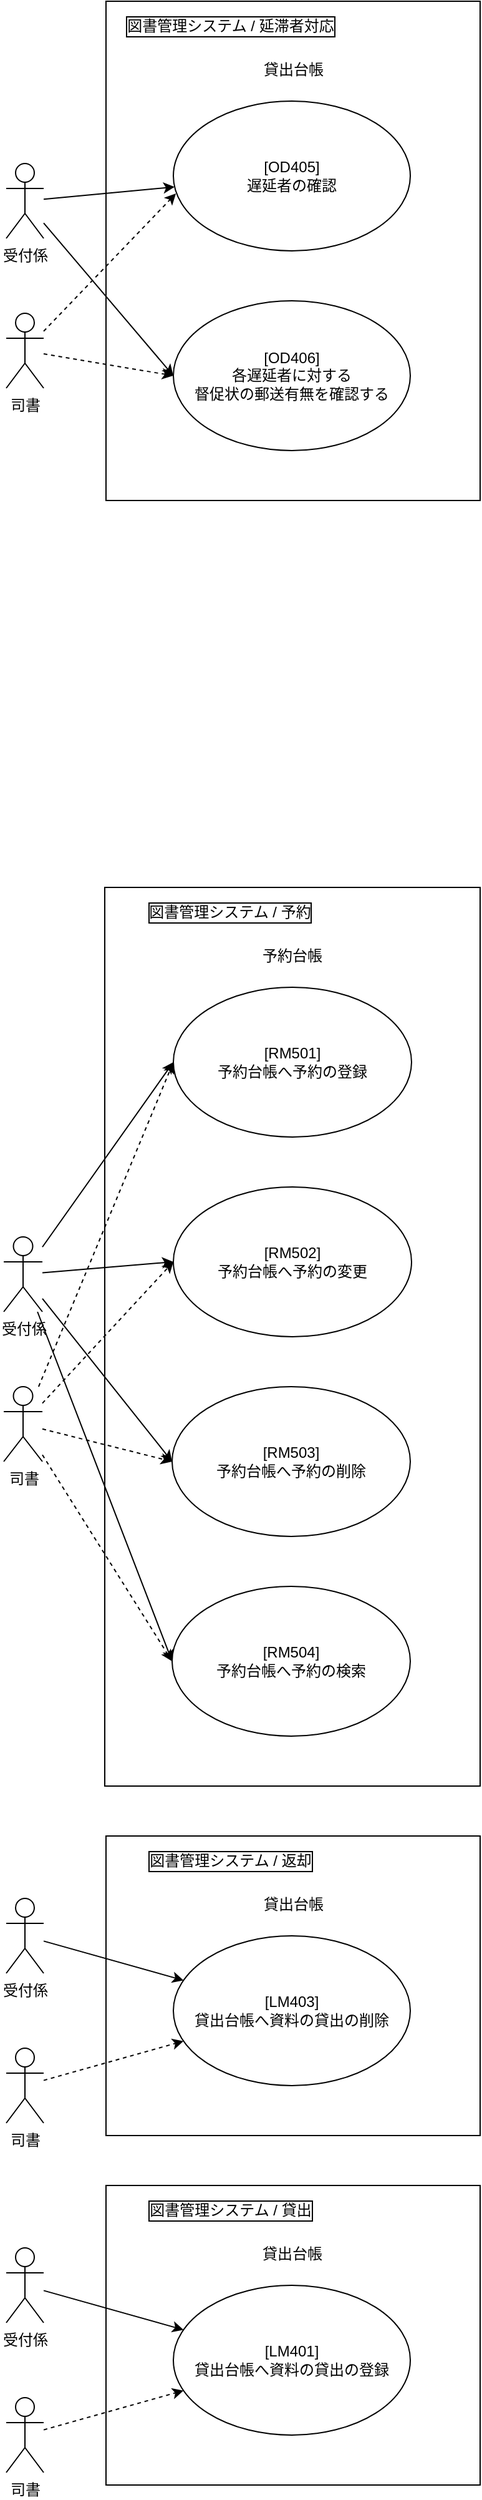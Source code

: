 <mxfile version="18.0.6" type="device"><diagram id="ZVQ6NfszrfMOxfFEIooL" name="ページ1"><mxGraphModel dx="1102" dy="865" grid="1" gridSize="10" guides="1" tooltips="1" connect="1" arrows="1" fold="1" page="1" pageScale="1" pageWidth="827" pageHeight="1169" math="0" shadow="0"><root><mxCell id="0"/><mxCell id="1" parent="0"/><mxCell id="-8oBQo9S-jJex8Zp89_5-1" value="" style="rounded=0;whiteSpace=wrap;html=1;fillColor=none;labelPosition=center;verticalLabelPosition=top;align=center;verticalAlign=bottom;" parent="1" vertex="1"><mxGeometry x="121" y="40" width="300" height="400" as="geometry"/></mxCell><mxCell id="-8oBQo9S-jJex8Zp89_5-7" style="rounded=0;orthogonalLoop=1;jettySize=auto;html=1;" parent="1" source="-8oBQo9S-jJex8Zp89_5-2" target="-8oBQo9S-jJex8Zp89_5-6" edge="1"><mxGeometry relative="1" as="geometry"/></mxCell><mxCell id="_aHPowjcD0r36W-fhfhe-2" style="rounded=0;orthogonalLoop=1;jettySize=auto;html=1;entryX=0;entryY=0.5;entryDx=0;entryDy=0;" parent="1" source="-8oBQo9S-jJex8Zp89_5-2" target="_aHPowjcD0r36W-fhfhe-1" edge="1"><mxGeometry relative="1" as="geometry"/></mxCell><mxCell id="-8oBQo9S-jJex8Zp89_5-2" value="受付係" style="shape=umlActor;verticalLabelPosition=bottom;verticalAlign=top;html=1;outlineConnect=0;fillColor=none;" parent="1" vertex="1"><mxGeometry x="41" y="170" width="30" height="60" as="geometry"/></mxCell><mxCell id="-8oBQo9S-jJex8Zp89_5-8" style="edgeStyle=none;rounded=0;orthogonalLoop=1;jettySize=auto;html=1;dashed=1;entryX=0.011;entryY=0.617;entryDx=0;entryDy=0;entryPerimeter=0;" parent="1" source="-8oBQo9S-jJex8Zp89_5-3" target="-8oBQo9S-jJex8Zp89_5-6" edge="1"><mxGeometry relative="1" as="geometry"/></mxCell><mxCell id="_aHPowjcD0r36W-fhfhe-3" style="edgeStyle=none;rounded=0;orthogonalLoop=1;jettySize=auto;html=1;dashed=1;entryX=0;entryY=0.5;entryDx=0;entryDy=0;" parent="1" source="-8oBQo9S-jJex8Zp89_5-3" target="_aHPowjcD0r36W-fhfhe-1" edge="1"><mxGeometry relative="1" as="geometry"/></mxCell><mxCell id="-8oBQo9S-jJex8Zp89_5-3" value="司書" style="shape=umlActor;verticalLabelPosition=bottom;verticalAlign=top;html=1;outlineConnect=0;fillColor=none;" parent="1" vertex="1"><mxGeometry x="41" y="290" width="30" height="60" as="geometry"/></mxCell><mxCell id="-8oBQo9S-jJex8Zp89_5-5" value="図書管理システム / 延滞者対応" style="text;html=1;strokeColor=none;fillColor=none;align=center;verticalAlign=middle;whiteSpace=wrap;rounded=0;labelBorderColor=default;" parent="1" vertex="1"><mxGeometry x="121" y="40" width="200" height="40" as="geometry"/></mxCell><mxCell id="-8oBQo9S-jJex8Zp89_5-6" value="[OD405]&lt;br&gt;遅延者の確認" style="ellipse;whiteSpace=wrap;html=1;labelBorderColor=none;fillColor=none;" parent="1" vertex="1"><mxGeometry x="175" y="120" width="190" height="120" as="geometry"/></mxCell><mxCell id="-8oBQo9S-jJex8Zp89_5-9" value="" style="rounded=0;whiteSpace=wrap;html=1;fillColor=none;labelPosition=center;verticalLabelPosition=top;align=center;verticalAlign=bottom;" parent="1" vertex="1"><mxGeometry x="120" y="750" width="301" height="720" as="geometry"/></mxCell><mxCell id="-8oBQo9S-jJex8Zp89_5-10" style="rounded=0;orthogonalLoop=1;jettySize=auto;html=1;entryX=0;entryY=0.5;entryDx=0;entryDy=0;" parent="1" source="-8oBQo9S-jJex8Zp89_5-11" target="-8oBQo9S-jJex8Zp89_5-15" edge="1"><mxGeometry relative="1" as="geometry"/></mxCell><mxCell id="-8oBQo9S-jJex8Zp89_5-19" style="edgeStyle=none;rounded=0;orthogonalLoop=1;jettySize=auto;html=1;entryX=0;entryY=0.5;entryDx=0;entryDy=0;" parent="1" source="-8oBQo9S-jJex8Zp89_5-11" target="-8oBQo9S-jJex8Zp89_5-16" edge="1"><mxGeometry relative="1" as="geometry"/></mxCell><mxCell id="-8oBQo9S-jJex8Zp89_5-20" style="edgeStyle=none;rounded=0;orthogonalLoop=1;jettySize=auto;html=1;entryX=0;entryY=0.5;entryDx=0;entryDy=0;" parent="1" source="-8oBQo9S-jJex8Zp89_5-11" target="-8oBQo9S-jJex8Zp89_5-17" edge="1"><mxGeometry relative="1" as="geometry"/></mxCell><mxCell id="-8oBQo9S-jJex8Zp89_5-21" style="edgeStyle=none;rounded=0;orthogonalLoop=1;jettySize=auto;html=1;entryX=0;entryY=0.5;entryDx=0;entryDy=0;" parent="1" source="-8oBQo9S-jJex8Zp89_5-11" target="-8oBQo9S-jJex8Zp89_5-18" edge="1"><mxGeometry relative="1" as="geometry"/></mxCell><mxCell id="-8oBQo9S-jJex8Zp89_5-11" value="受付係" style="shape=umlActor;verticalLabelPosition=bottom;verticalAlign=top;html=1;outlineConnect=0;fillColor=none;" parent="1" vertex="1"><mxGeometry x="39" y="1030" width="31" height="60" as="geometry"/></mxCell><mxCell id="-8oBQo9S-jJex8Zp89_5-12" style="edgeStyle=none;rounded=0;orthogonalLoop=1;jettySize=auto;html=1;entryX=0;entryY=0.5;entryDx=0;entryDy=0;dashed=1;" parent="1" source="-8oBQo9S-jJex8Zp89_5-13" target="-8oBQo9S-jJex8Zp89_5-15" edge="1"><mxGeometry relative="1" as="geometry"/></mxCell><mxCell id="-8oBQo9S-jJex8Zp89_5-22" style="edgeStyle=none;rounded=0;orthogonalLoop=1;jettySize=auto;html=1;entryX=0;entryY=0.5;entryDx=0;entryDy=0;dashed=1;" parent="1" source="-8oBQo9S-jJex8Zp89_5-13" target="-8oBQo9S-jJex8Zp89_5-16" edge="1"><mxGeometry relative="1" as="geometry"><mxPoint x="180" y="1050" as="targetPoint"/></mxGeometry></mxCell><mxCell id="-8oBQo9S-jJex8Zp89_5-23" style="edgeStyle=none;rounded=0;orthogonalLoop=1;jettySize=auto;html=1;entryX=0;entryY=0.5;entryDx=0;entryDy=0;dashed=1;" parent="1" source="-8oBQo9S-jJex8Zp89_5-13" target="-8oBQo9S-jJex8Zp89_5-17" edge="1"><mxGeometry relative="1" as="geometry"/></mxCell><mxCell id="-8oBQo9S-jJex8Zp89_5-24" style="edgeStyle=none;rounded=0;orthogonalLoop=1;jettySize=auto;html=1;entryX=0;entryY=0.5;entryDx=0;entryDy=0;dashed=1;" parent="1" source="-8oBQo9S-jJex8Zp89_5-13" target="-8oBQo9S-jJex8Zp89_5-18" edge="1"><mxGeometry relative="1" as="geometry"/></mxCell><mxCell id="-8oBQo9S-jJex8Zp89_5-13" value="司書" style="shape=umlActor;verticalLabelPosition=bottom;verticalAlign=top;html=1;outlineConnect=0;fillColor=none;" parent="1" vertex="1"><mxGeometry x="39" y="1150" width="31" height="60" as="geometry"/></mxCell><mxCell id="-8oBQo9S-jJex8Zp89_5-14" value="図書管理システム / 予約" style="text;html=1;strokeColor=none;fillColor=none;align=center;verticalAlign=middle;whiteSpace=wrap;rounded=0;labelBorderColor=default;" parent="1" vertex="1"><mxGeometry x="120" y="750" width="201" height="40" as="geometry"/></mxCell><mxCell id="-8oBQo9S-jJex8Zp89_5-15" value="[RM501]&lt;br&gt;予約台帳へ予約の登録" style="ellipse;whiteSpace=wrap;html=1;labelBorderColor=none;fillColor=none;" parent="1" vertex="1"><mxGeometry x="175" y="830" width="191" height="120" as="geometry"/></mxCell><mxCell id="-8oBQo9S-jJex8Zp89_5-16" value="[RM502]&lt;br&gt;予約台帳へ予約の変更" style="ellipse;whiteSpace=wrap;html=1;labelBorderColor=none;fillColor=none;" parent="1" vertex="1"><mxGeometry x="175" y="990" width="191" height="120" as="geometry"/></mxCell><mxCell id="-8oBQo9S-jJex8Zp89_5-17" value="[RM503]&lt;br&gt;予約台帳へ予約の削除" style="ellipse;whiteSpace=wrap;html=1;labelBorderColor=none;fillColor=none;" parent="1" vertex="1"><mxGeometry x="174" y="1150" width="191" height="120" as="geometry"/></mxCell><mxCell id="-8oBQo9S-jJex8Zp89_5-18" value="[RM504]&lt;br&gt;予約台帳へ予約の検索" style="ellipse;whiteSpace=wrap;html=1;labelBorderColor=none;fillColor=none;" parent="1" vertex="1"><mxGeometry x="174" y="1310" width="191" height="120" as="geometry"/></mxCell><mxCell id="-8oBQo9S-jJex8Zp89_5-33" value="" style="rounded=0;whiteSpace=wrap;html=1;fillColor=none;labelPosition=center;verticalLabelPosition=top;align=center;verticalAlign=bottom;" parent="1" vertex="1"><mxGeometry x="121" y="1510" width="300" height="240" as="geometry"/></mxCell><mxCell id="-8oBQo9S-jJex8Zp89_5-34" style="rounded=0;orthogonalLoop=1;jettySize=auto;html=1;" parent="1" source="-8oBQo9S-jJex8Zp89_5-35" target="-8oBQo9S-jJex8Zp89_5-39" edge="1"><mxGeometry relative="1" as="geometry"/></mxCell><mxCell id="-8oBQo9S-jJex8Zp89_5-35" value="受付係" style="shape=umlActor;verticalLabelPosition=bottom;verticalAlign=top;html=1;outlineConnect=0;fillColor=none;" parent="1" vertex="1"><mxGeometry x="41" y="1560" width="30" height="60" as="geometry"/></mxCell><mxCell id="-8oBQo9S-jJex8Zp89_5-36" style="edgeStyle=none;rounded=0;orthogonalLoop=1;jettySize=auto;html=1;dashed=1;" parent="1" source="-8oBQo9S-jJex8Zp89_5-37" target="-8oBQo9S-jJex8Zp89_5-39" edge="1"><mxGeometry relative="1" as="geometry"/></mxCell><mxCell id="-8oBQo9S-jJex8Zp89_5-37" value="司書" style="shape=umlActor;verticalLabelPosition=bottom;verticalAlign=top;html=1;outlineConnect=0;fillColor=none;" parent="1" vertex="1"><mxGeometry x="41" y="1680" width="30" height="60" as="geometry"/></mxCell><mxCell id="-8oBQo9S-jJex8Zp89_5-38" value="図書管理システム / 返却" style="text;html=1;strokeColor=none;fillColor=none;align=center;verticalAlign=middle;whiteSpace=wrap;rounded=0;labelBorderColor=default;" parent="1" vertex="1"><mxGeometry x="121" y="1510" width="200" height="40" as="geometry"/></mxCell><mxCell id="-8oBQo9S-jJex8Zp89_5-39" value="[LM403]&lt;br&gt;貸出台帳へ資料の貸出の削除" style="ellipse;whiteSpace=wrap;html=1;labelBorderColor=none;fillColor=none;" parent="1" vertex="1"><mxGeometry x="175" y="1590" width="190" height="120" as="geometry"/></mxCell><mxCell id="-8oBQo9S-jJex8Zp89_5-40" value="" style="rounded=0;whiteSpace=wrap;html=1;fillColor=none;labelPosition=center;verticalLabelPosition=top;align=center;verticalAlign=bottom;" parent="1" vertex="1"><mxGeometry x="121" y="1790" width="300" height="240" as="geometry"/></mxCell><mxCell id="-8oBQo9S-jJex8Zp89_5-41" style="rounded=0;orthogonalLoop=1;jettySize=auto;html=1;" parent="1" source="-8oBQo9S-jJex8Zp89_5-42" target="-8oBQo9S-jJex8Zp89_5-46" edge="1"><mxGeometry relative="1" as="geometry"/></mxCell><mxCell id="-8oBQo9S-jJex8Zp89_5-42" value="受付係" style="shape=umlActor;verticalLabelPosition=bottom;verticalAlign=top;html=1;outlineConnect=0;fillColor=none;" parent="1" vertex="1"><mxGeometry x="41" y="1840" width="30" height="60" as="geometry"/></mxCell><mxCell id="-8oBQo9S-jJex8Zp89_5-43" style="edgeStyle=none;rounded=0;orthogonalLoop=1;jettySize=auto;html=1;dashed=1;" parent="1" source="-8oBQo9S-jJex8Zp89_5-44" target="-8oBQo9S-jJex8Zp89_5-46" edge="1"><mxGeometry relative="1" as="geometry"/></mxCell><mxCell id="-8oBQo9S-jJex8Zp89_5-44" value="司書" style="shape=umlActor;verticalLabelPosition=bottom;verticalAlign=top;html=1;outlineConnect=0;fillColor=none;" parent="1" vertex="1"><mxGeometry x="41" y="1960" width="30" height="60" as="geometry"/></mxCell><mxCell id="-8oBQo9S-jJex8Zp89_5-45" value="図書管理システム / 貸出" style="text;html=1;strokeColor=none;fillColor=none;align=center;verticalAlign=middle;whiteSpace=wrap;rounded=0;labelBorderColor=default;" parent="1" vertex="1"><mxGeometry x="121" y="1790" width="200" height="40" as="geometry"/></mxCell><mxCell id="-8oBQo9S-jJex8Zp89_5-46" value="[LM401]&lt;br&gt;貸出台帳へ資料の貸出の登録" style="ellipse;whiteSpace=wrap;html=1;labelBorderColor=none;fillColor=none;" parent="1" vertex="1"><mxGeometry x="175" y="1870" width="190" height="120" as="geometry"/></mxCell><mxCell id="-8oBQo9S-jJex8Zp89_5-47" value="貸出台帳" style="text;html=1;strokeColor=none;fillColor=none;align=center;verticalAlign=middle;whiteSpace=wrap;rounded=0;labelBorderColor=none;" parent="1" vertex="1"><mxGeometry x="178.5" y="80" width="185" height="30" as="geometry"/></mxCell><mxCell id="-8oBQo9S-jJex8Zp89_5-48" value="予約台帳" style="text;html=1;strokeColor=none;fillColor=none;align=center;verticalAlign=middle;whiteSpace=wrap;rounded=0;labelBorderColor=none;" parent="1" vertex="1"><mxGeometry x="177.5" y="790" width="185" height="30" as="geometry"/></mxCell><mxCell id="-8oBQo9S-jJex8Zp89_5-49" value="貸出台帳" style="text;html=1;strokeColor=none;fillColor=none;align=center;verticalAlign=middle;whiteSpace=wrap;rounded=0;labelBorderColor=none;" parent="1" vertex="1"><mxGeometry x="178.5" y="1550" width="185" height="30" as="geometry"/></mxCell><mxCell id="-8oBQo9S-jJex8Zp89_5-50" value="貸出台帳" style="text;html=1;strokeColor=none;fillColor=none;align=center;verticalAlign=middle;whiteSpace=wrap;rounded=0;labelBorderColor=none;" parent="1" vertex="1"><mxGeometry x="177.5" y="1830" width="185" height="30" as="geometry"/></mxCell><mxCell id="_aHPowjcD0r36W-fhfhe-1" value="[OD406]&lt;br&gt;各遅延者に対する&lt;br&gt;督促状の郵送有無を確認する" style="ellipse;whiteSpace=wrap;html=1;labelBorderColor=none;fillColor=none;" parent="1" vertex="1"><mxGeometry x="175" y="280" width="190" height="120" as="geometry"/></mxCell></root></mxGraphModel></diagram></mxfile>